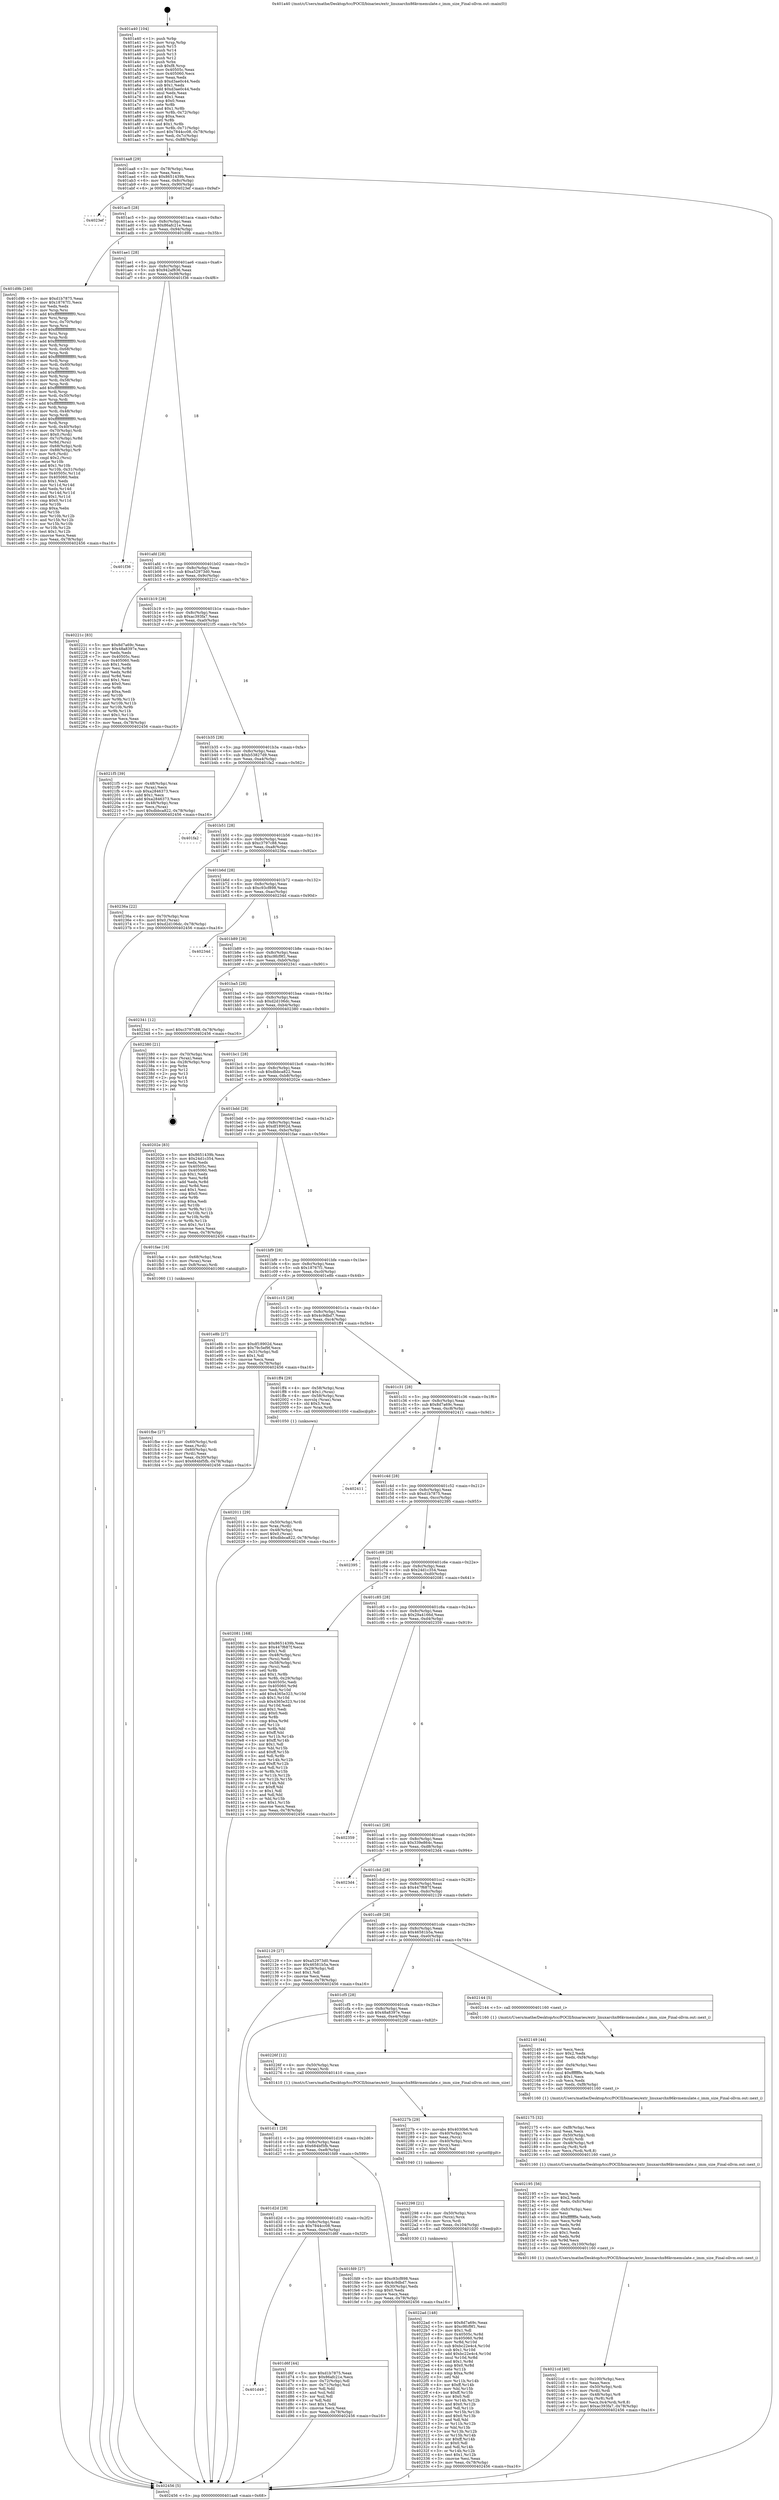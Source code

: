 digraph "0x401a40" {
  label = "0x401a40 (/mnt/c/Users/mathe/Desktop/tcc/POCII/binaries/extr_linuxarchx86kvmemulate.c_imm_size_Final-ollvm.out::main(0))"
  labelloc = "t"
  node[shape=record]

  Entry [label="",width=0.3,height=0.3,shape=circle,fillcolor=black,style=filled]
  "0x401aa8" [label="{
     0x401aa8 [29]\l
     | [instrs]\l
     &nbsp;&nbsp;0x401aa8 \<+3\>: mov -0x78(%rbp),%eax\l
     &nbsp;&nbsp;0x401aab \<+2\>: mov %eax,%ecx\l
     &nbsp;&nbsp;0x401aad \<+6\>: sub $0x8651439b,%ecx\l
     &nbsp;&nbsp;0x401ab3 \<+6\>: mov %eax,-0x8c(%rbp)\l
     &nbsp;&nbsp;0x401ab9 \<+6\>: mov %ecx,-0x90(%rbp)\l
     &nbsp;&nbsp;0x401abf \<+6\>: je 00000000004023ef \<main+0x9af\>\l
  }"]
  "0x4023ef" [label="{
     0x4023ef\l
  }", style=dashed]
  "0x401ac5" [label="{
     0x401ac5 [28]\l
     | [instrs]\l
     &nbsp;&nbsp;0x401ac5 \<+5\>: jmp 0000000000401aca \<main+0x8a\>\l
     &nbsp;&nbsp;0x401aca \<+6\>: mov -0x8c(%rbp),%eax\l
     &nbsp;&nbsp;0x401ad0 \<+5\>: sub $0x86afc21e,%eax\l
     &nbsp;&nbsp;0x401ad5 \<+6\>: mov %eax,-0x94(%rbp)\l
     &nbsp;&nbsp;0x401adb \<+6\>: je 0000000000401d9b \<main+0x35b\>\l
  }"]
  Exit [label="",width=0.3,height=0.3,shape=circle,fillcolor=black,style=filled,peripheries=2]
  "0x401d9b" [label="{
     0x401d9b [240]\l
     | [instrs]\l
     &nbsp;&nbsp;0x401d9b \<+5\>: mov $0xd1b7875,%eax\l
     &nbsp;&nbsp;0x401da0 \<+5\>: mov $0x18767f1,%ecx\l
     &nbsp;&nbsp;0x401da5 \<+2\>: xor %edx,%edx\l
     &nbsp;&nbsp;0x401da7 \<+3\>: mov %rsp,%rsi\l
     &nbsp;&nbsp;0x401daa \<+4\>: add $0xfffffffffffffff0,%rsi\l
     &nbsp;&nbsp;0x401dae \<+3\>: mov %rsi,%rsp\l
     &nbsp;&nbsp;0x401db1 \<+4\>: mov %rsi,-0x70(%rbp)\l
     &nbsp;&nbsp;0x401db5 \<+3\>: mov %rsp,%rsi\l
     &nbsp;&nbsp;0x401db8 \<+4\>: add $0xfffffffffffffff0,%rsi\l
     &nbsp;&nbsp;0x401dbc \<+3\>: mov %rsi,%rsp\l
     &nbsp;&nbsp;0x401dbf \<+3\>: mov %rsp,%rdi\l
     &nbsp;&nbsp;0x401dc2 \<+4\>: add $0xfffffffffffffff0,%rdi\l
     &nbsp;&nbsp;0x401dc6 \<+3\>: mov %rdi,%rsp\l
     &nbsp;&nbsp;0x401dc9 \<+4\>: mov %rdi,-0x68(%rbp)\l
     &nbsp;&nbsp;0x401dcd \<+3\>: mov %rsp,%rdi\l
     &nbsp;&nbsp;0x401dd0 \<+4\>: add $0xfffffffffffffff0,%rdi\l
     &nbsp;&nbsp;0x401dd4 \<+3\>: mov %rdi,%rsp\l
     &nbsp;&nbsp;0x401dd7 \<+4\>: mov %rdi,-0x60(%rbp)\l
     &nbsp;&nbsp;0x401ddb \<+3\>: mov %rsp,%rdi\l
     &nbsp;&nbsp;0x401dde \<+4\>: add $0xfffffffffffffff0,%rdi\l
     &nbsp;&nbsp;0x401de2 \<+3\>: mov %rdi,%rsp\l
     &nbsp;&nbsp;0x401de5 \<+4\>: mov %rdi,-0x58(%rbp)\l
     &nbsp;&nbsp;0x401de9 \<+3\>: mov %rsp,%rdi\l
     &nbsp;&nbsp;0x401dec \<+4\>: add $0xfffffffffffffff0,%rdi\l
     &nbsp;&nbsp;0x401df0 \<+3\>: mov %rdi,%rsp\l
     &nbsp;&nbsp;0x401df3 \<+4\>: mov %rdi,-0x50(%rbp)\l
     &nbsp;&nbsp;0x401df7 \<+3\>: mov %rsp,%rdi\l
     &nbsp;&nbsp;0x401dfa \<+4\>: add $0xfffffffffffffff0,%rdi\l
     &nbsp;&nbsp;0x401dfe \<+3\>: mov %rdi,%rsp\l
     &nbsp;&nbsp;0x401e01 \<+4\>: mov %rdi,-0x48(%rbp)\l
     &nbsp;&nbsp;0x401e05 \<+3\>: mov %rsp,%rdi\l
     &nbsp;&nbsp;0x401e08 \<+4\>: add $0xfffffffffffffff0,%rdi\l
     &nbsp;&nbsp;0x401e0c \<+3\>: mov %rdi,%rsp\l
     &nbsp;&nbsp;0x401e0f \<+4\>: mov %rdi,-0x40(%rbp)\l
     &nbsp;&nbsp;0x401e13 \<+4\>: mov -0x70(%rbp),%rdi\l
     &nbsp;&nbsp;0x401e17 \<+6\>: movl $0x0,(%rdi)\l
     &nbsp;&nbsp;0x401e1d \<+4\>: mov -0x7c(%rbp),%r8d\l
     &nbsp;&nbsp;0x401e21 \<+3\>: mov %r8d,(%rsi)\l
     &nbsp;&nbsp;0x401e24 \<+4\>: mov -0x68(%rbp),%rdi\l
     &nbsp;&nbsp;0x401e28 \<+7\>: mov -0x88(%rbp),%r9\l
     &nbsp;&nbsp;0x401e2f \<+3\>: mov %r9,(%rdi)\l
     &nbsp;&nbsp;0x401e32 \<+3\>: cmpl $0x2,(%rsi)\l
     &nbsp;&nbsp;0x401e35 \<+4\>: setne %r10b\l
     &nbsp;&nbsp;0x401e39 \<+4\>: and $0x1,%r10b\l
     &nbsp;&nbsp;0x401e3d \<+4\>: mov %r10b,-0x31(%rbp)\l
     &nbsp;&nbsp;0x401e41 \<+8\>: mov 0x40505c,%r11d\l
     &nbsp;&nbsp;0x401e49 \<+7\>: mov 0x405060,%ebx\l
     &nbsp;&nbsp;0x401e50 \<+3\>: sub $0x1,%edx\l
     &nbsp;&nbsp;0x401e53 \<+3\>: mov %r11d,%r14d\l
     &nbsp;&nbsp;0x401e56 \<+3\>: add %edx,%r14d\l
     &nbsp;&nbsp;0x401e59 \<+4\>: imul %r14d,%r11d\l
     &nbsp;&nbsp;0x401e5d \<+4\>: and $0x1,%r11d\l
     &nbsp;&nbsp;0x401e61 \<+4\>: cmp $0x0,%r11d\l
     &nbsp;&nbsp;0x401e65 \<+4\>: sete %r10b\l
     &nbsp;&nbsp;0x401e69 \<+3\>: cmp $0xa,%ebx\l
     &nbsp;&nbsp;0x401e6c \<+4\>: setl %r15b\l
     &nbsp;&nbsp;0x401e70 \<+3\>: mov %r10b,%r12b\l
     &nbsp;&nbsp;0x401e73 \<+3\>: and %r15b,%r12b\l
     &nbsp;&nbsp;0x401e76 \<+3\>: xor %r15b,%r10b\l
     &nbsp;&nbsp;0x401e79 \<+3\>: or %r10b,%r12b\l
     &nbsp;&nbsp;0x401e7c \<+4\>: test $0x1,%r12b\l
     &nbsp;&nbsp;0x401e80 \<+3\>: cmovne %ecx,%eax\l
     &nbsp;&nbsp;0x401e83 \<+3\>: mov %eax,-0x78(%rbp)\l
     &nbsp;&nbsp;0x401e86 \<+5\>: jmp 0000000000402456 \<main+0xa16\>\l
  }"]
  "0x401ae1" [label="{
     0x401ae1 [28]\l
     | [instrs]\l
     &nbsp;&nbsp;0x401ae1 \<+5\>: jmp 0000000000401ae6 \<main+0xa6\>\l
     &nbsp;&nbsp;0x401ae6 \<+6\>: mov -0x8c(%rbp),%eax\l
     &nbsp;&nbsp;0x401aec \<+5\>: sub $0x942af836,%eax\l
     &nbsp;&nbsp;0x401af1 \<+6\>: mov %eax,-0x98(%rbp)\l
     &nbsp;&nbsp;0x401af7 \<+6\>: je 0000000000401f36 \<main+0x4f6\>\l
  }"]
  "0x4022ad" [label="{
     0x4022ad [148]\l
     | [instrs]\l
     &nbsp;&nbsp;0x4022ad \<+5\>: mov $0x8d7a69c,%eax\l
     &nbsp;&nbsp;0x4022b2 \<+5\>: mov $0xc9fcf9f1,%esi\l
     &nbsp;&nbsp;0x4022b7 \<+2\>: mov $0x1,%dl\l
     &nbsp;&nbsp;0x4022b9 \<+8\>: mov 0x40505c,%r8d\l
     &nbsp;&nbsp;0x4022c1 \<+8\>: mov 0x405060,%r9d\l
     &nbsp;&nbsp;0x4022c9 \<+3\>: mov %r8d,%r10d\l
     &nbsp;&nbsp;0x4022cc \<+7\>: sub $0xbc22e4c4,%r10d\l
     &nbsp;&nbsp;0x4022d3 \<+4\>: sub $0x1,%r10d\l
     &nbsp;&nbsp;0x4022d7 \<+7\>: add $0xbc22e4c4,%r10d\l
     &nbsp;&nbsp;0x4022de \<+4\>: imul %r10d,%r8d\l
     &nbsp;&nbsp;0x4022e2 \<+4\>: and $0x1,%r8d\l
     &nbsp;&nbsp;0x4022e6 \<+4\>: cmp $0x0,%r8d\l
     &nbsp;&nbsp;0x4022ea \<+4\>: sete %r11b\l
     &nbsp;&nbsp;0x4022ee \<+4\>: cmp $0xa,%r9d\l
     &nbsp;&nbsp;0x4022f2 \<+3\>: setl %bl\l
     &nbsp;&nbsp;0x4022f5 \<+3\>: mov %r11b,%r14b\l
     &nbsp;&nbsp;0x4022f8 \<+4\>: xor $0xff,%r14b\l
     &nbsp;&nbsp;0x4022fc \<+3\>: mov %bl,%r15b\l
     &nbsp;&nbsp;0x4022ff \<+4\>: xor $0xff,%r15b\l
     &nbsp;&nbsp;0x402303 \<+3\>: xor $0x0,%dl\l
     &nbsp;&nbsp;0x402306 \<+3\>: mov %r14b,%r12b\l
     &nbsp;&nbsp;0x402309 \<+4\>: and $0x0,%r12b\l
     &nbsp;&nbsp;0x40230d \<+3\>: and %dl,%r11b\l
     &nbsp;&nbsp;0x402310 \<+3\>: mov %r15b,%r13b\l
     &nbsp;&nbsp;0x402313 \<+4\>: and $0x0,%r13b\l
     &nbsp;&nbsp;0x402317 \<+2\>: and %dl,%bl\l
     &nbsp;&nbsp;0x402319 \<+3\>: or %r11b,%r12b\l
     &nbsp;&nbsp;0x40231c \<+3\>: or %bl,%r13b\l
     &nbsp;&nbsp;0x40231f \<+3\>: xor %r13b,%r12b\l
     &nbsp;&nbsp;0x402322 \<+3\>: or %r15b,%r14b\l
     &nbsp;&nbsp;0x402325 \<+4\>: xor $0xff,%r14b\l
     &nbsp;&nbsp;0x402329 \<+3\>: or $0x0,%dl\l
     &nbsp;&nbsp;0x40232c \<+3\>: and %dl,%r14b\l
     &nbsp;&nbsp;0x40232f \<+3\>: or %r14b,%r12b\l
     &nbsp;&nbsp;0x402332 \<+4\>: test $0x1,%r12b\l
     &nbsp;&nbsp;0x402336 \<+3\>: cmovne %esi,%eax\l
     &nbsp;&nbsp;0x402339 \<+3\>: mov %eax,-0x78(%rbp)\l
     &nbsp;&nbsp;0x40233c \<+5\>: jmp 0000000000402456 \<main+0xa16\>\l
  }"]
  "0x401f36" [label="{
     0x401f36\l
  }", style=dashed]
  "0x401afd" [label="{
     0x401afd [28]\l
     | [instrs]\l
     &nbsp;&nbsp;0x401afd \<+5\>: jmp 0000000000401b02 \<main+0xc2\>\l
     &nbsp;&nbsp;0x401b02 \<+6\>: mov -0x8c(%rbp),%eax\l
     &nbsp;&nbsp;0x401b08 \<+5\>: sub $0xa52973d0,%eax\l
     &nbsp;&nbsp;0x401b0d \<+6\>: mov %eax,-0x9c(%rbp)\l
     &nbsp;&nbsp;0x401b13 \<+6\>: je 000000000040221c \<main+0x7dc\>\l
  }"]
  "0x402298" [label="{
     0x402298 [21]\l
     | [instrs]\l
     &nbsp;&nbsp;0x402298 \<+4\>: mov -0x50(%rbp),%rcx\l
     &nbsp;&nbsp;0x40229c \<+3\>: mov (%rcx),%rcx\l
     &nbsp;&nbsp;0x40229f \<+3\>: mov %rcx,%rdi\l
     &nbsp;&nbsp;0x4022a2 \<+6\>: mov %eax,-0x104(%rbp)\l
     &nbsp;&nbsp;0x4022a8 \<+5\>: call 0000000000401030 \<free@plt\>\l
     | [calls]\l
     &nbsp;&nbsp;0x401030 \{1\} (unknown)\l
  }"]
  "0x40221c" [label="{
     0x40221c [83]\l
     | [instrs]\l
     &nbsp;&nbsp;0x40221c \<+5\>: mov $0x8d7a69c,%eax\l
     &nbsp;&nbsp;0x402221 \<+5\>: mov $0x48a8397e,%ecx\l
     &nbsp;&nbsp;0x402226 \<+2\>: xor %edx,%edx\l
     &nbsp;&nbsp;0x402228 \<+7\>: mov 0x40505c,%esi\l
     &nbsp;&nbsp;0x40222f \<+7\>: mov 0x405060,%edi\l
     &nbsp;&nbsp;0x402236 \<+3\>: sub $0x1,%edx\l
     &nbsp;&nbsp;0x402239 \<+3\>: mov %esi,%r8d\l
     &nbsp;&nbsp;0x40223c \<+3\>: add %edx,%r8d\l
     &nbsp;&nbsp;0x40223f \<+4\>: imul %r8d,%esi\l
     &nbsp;&nbsp;0x402243 \<+3\>: and $0x1,%esi\l
     &nbsp;&nbsp;0x402246 \<+3\>: cmp $0x0,%esi\l
     &nbsp;&nbsp;0x402249 \<+4\>: sete %r9b\l
     &nbsp;&nbsp;0x40224d \<+3\>: cmp $0xa,%edi\l
     &nbsp;&nbsp;0x402250 \<+4\>: setl %r10b\l
     &nbsp;&nbsp;0x402254 \<+3\>: mov %r9b,%r11b\l
     &nbsp;&nbsp;0x402257 \<+3\>: and %r10b,%r11b\l
     &nbsp;&nbsp;0x40225a \<+3\>: xor %r10b,%r9b\l
     &nbsp;&nbsp;0x40225d \<+3\>: or %r9b,%r11b\l
     &nbsp;&nbsp;0x402260 \<+4\>: test $0x1,%r11b\l
     &nbsp;&nbsp;0x402264 \<+3\>: cmovne %ecx,%eax\l
     &nbsp;&nbsp;0x402267 \<+3\>: mov %eax,-0x78(%rbp)\l
     &nbsp;&nbsp;0x40226a \<+5\>: jmp 0000000000402456 \<main+0xa16\>\l
  }"]
  "0x401b19" [label="{
     0x401b19 [28]\l
     | [instrs]\l
     &nbsp;&nbsp;0x401b19 \<+5\>: jmp 0000000000401b1e \<main+0xde\>\l
     &nbsp;&nbsp;0x401b1e \<+6\>: mov -0x8c(%rbp),%eax\l
     &nbsp;&nbsp;0x401b24 \<+5\>: sub $0xac393fa7,%eax\l
     &nbsp;&nbsp;0x401b29 \<+6\>: mov %eax,-0xa0(%rbp)\l
     &nbsp;&nbsp;0x401b2f \<+6\>: je 00000000004021f5 \<main+0x7b5\>\l
  }"]
  "0x40227b" [label="{
     0x40227b [29]\l
     | [instrs]\l
     &nbsp;&nbsp;0x40227b \<+10\>: movabs $0x4030b6,%rdi\l
     &nbsp;&nbsp;0x402285 \<+4\>: mov -0x40(%rbp),%rcx\l
     &nbsp;&nbsp;0x402289 \<+2\>: mov %eax,(%rcx)\l
     &nbsp;&nbsp;0x40228b \<+4\>: mov -0x40(%rbp),%rcx\l
     &nbsp;&nbsp;0x40228f \<+2\>: mov (%rcx),%esi\l
     &nbsp;&nbsp;0x402291 \<+2\>: mov $0x0,%al\l
     &nbsp;&nbsp;0x402293 \<+5\>: call 0000000000401040 \<printf@plt\>\l
     | [calls]\l
     &nbsp;&nbsp;0x401040 \{1\} (unknown)\l
  }"]
  "0x4021f5" [label="{
     0x4021f5 [39]\l
     | [instrs]\l
     &nbsp;&nbsp;0x4021f5 \<+4\>: mov -0x48(%rbp),%rax\l
     &nbsp;&nbsp;0x4021f9 \<+2\>: mov (%rax),%ecx\l
     &nbsp;&nbsp;0x4021fb \<+6\>: sub $0xa2846373,%ecx\l
     &nbsp;&nbsp;0x402201 \<+3\>: add $0x1,%ecx\l
     &nbsp;&nbsp;0x402204 \<+6\>: add $0xa2846373,%ecx\l
     &nbsp;&nbsp;0x40220a \<+4\>: mov -0x48(%rbp),%rax\l
     &nbsp;&nbsp;0x40220e \<+2\>: mov %ecx,(%rax)\l
     &nbsp;&nbsp;0x402210 \<+7\>: movl $0xdbbca822,-0x78(%rbp)\l
     &nbsp;&nbsp;0x402217 \<+5\>: jmp 0000000000402456 \<main+0xa16\>\l
  }"]
  "0x401b35" [label="{
     0x401b35 [28]\l
     | [instrs]\l
     &nbsp;&nbsp;0x401b35 \<+5\>: jmp 0000000000401b3a \<main+0xfa\>\l
     &nbsp;&nbsp;0x401b3a \<+6\>: mov -0x8c(%rbp),%eax\l
     &nbsp;&nbsp;0x401b40 \<+5\>: sub $0xb53827d9,%eax\l
     &nbsp;&nbsp;0x401b45 \<+6\>: mov %eax,-0xa4(%rbp)\l
     &nbsp;&nbsp;0x401b4b \<+6\>: je 0000000000401fa2 \<main+0x562\>\l
  }"]
  "0x4021cd" [label="{
     0x4021cd [40]\l
     | [instrs]\l
     &nbsp;&nbsp;0x4021cd \<+6\>: mov -0x100(%rbp),%ecx\l
     &nbsp;&nbsp;0x4021d3 \<+3\>: imul %eax,%ecx\l
     &nbsp;&nbsp;0x4021d6 \<+4\>: mov -0x50(%rbp),%rdi\l
     &nbsp;&nbsp;0x4021da \<+3\>: mov (%rdi),%rdi\l
     &nbsp;&nbsp;0x4021dd \<+4\>: mov -0x48(%rbp),%r8\l
     &nbsp;&nbsp;0x4021e1 \<+3\>: movslq (%r8),%r8\l
     &nbsp;&nbsp;0x4021e4 \<+5\>: mov %ecx,0x4(%rdi,%r8,8)\l
     &nbsp;&nbsp;0x4021e9 \<+7\>: movl $0xac393fa7,-0x78(%rbp)\l
     &nbsp;&nbsp;0x4021f0 \<+5\>: jmp 0000000000402456 \<main+0xa16\>\l
  }"]
  "0x401fa2" [label="{
     0x401fa2\l
  }", style=dashed]
  "0x401b51" [label="{
     0x401b51 [28]\l
     | [instrs]\l
     &nbsp;&nbsp;0x401b51 \<+5\>: jmp 0000000000401b56 \<main+0x116\>\l
     &nbsp;&nbsp;0x401b56 \<+6\>: mov -0x8c(%rbp),%eax\l
     &nbsp;&nbsp;0x401b5c \<+5\>: sub $0xc3797c88,%eax\l
     &nbsp;&nbsp;0x401b61 \<+6\>: mov %eax,-0xa8(%rbp)\l
     &nbsp;&nbsp;0x401b67 \<+6\>: je 000000000040236a \<main+0x92a\>\l
  }"]
  "0x402195" [label="{
     0x402195 [56]\l
     | [instrs]\l
     &nbsp;&nbsp;0x402195 \<+2\>: xor %ecx,%ecx\l
     &nbsp;&nbsp;0x402197 \<+5\>: mov $0x2,%edx\l
     &nbsp;&nbsp;0x40219c \<+6\>: mov %edx,-0xfc(%rbp)\l
     &nbsp;&nbsp;0x4021a2 \<+1\>: cltd\l
     &nbsp;&nbsp;0x4021a3 \<+6\>: mov -0xfc(%rbp),%esi\l
     &nbsp;&nbsp;0x4021a9 \<+2\>: idiv %esi\l
     &nbsp;&nbsp;0x4021ab \<+6\>: imul $0xfffffffe,%edx,%edx\l
     &nbsp;&nbsp;0x4021b1 \<+3\>: mov %ecx,%r9d\l
     &nbsp;&nbsp;0x4021b4 \<+3\>: sub %edx,%r9d\l
     &nbsp;&nbsp;0x4021b7 \<+2\>: mov %ecx,%edx\l
     &nbsp;&nbsp;0x4021b9 \<+3\>: sub $0x1,%edx\l
     &nbsp;&nbsp;0x4021bc \<+3\>: add %edx,%r9d\l
     &nbsp;&nbsp;0x4021bf \<+3\>: sub %r9d,%ecx\l
     &nbsp;&nbsp;0x4021c2 \<+6\>: mov %ecx,-0x100(%rbp)\l
     &nbsp;&nbsp;0x4021c8 \<+5\>: call 0000000000401160 \<next_i\>\l
     | [calls]\l
     &nbsp;&nbsp;0x401160 \{1\} (/mnt/c/Users/mathe/Desktop/tcc/POCII/binaries/extr_linuxarchx86kvmemulate.c_imm_size_Final-ollvm.out::next_i)\l
  }"]
  "0x40236a" [label="{
     0x40236a [22]\l
     | [instrs]\l
     &nbsp;&nbsp;0x40236a \<+4\>: mov -0x70(%rbp),%rax\l
     &nbsp;&nbsp;0x40236e \<+6\>: movl $0x0,(%rax)\l
     &nbsp;&nbsp;0x402374 \<+7\>: movl $0xd2d106dc,-0x78(%rbp)\l
     &nbsp;&nbsp;0x40237b \<+5\>: jmp 0000000000402456 \<main+0xa16\>\l
  }"]
  "0x401b6d" [label="{
     0x401b6d [28]\l
     | [instrs]\l
     &nbsp;&nbsp;0x401b6d \<+5\>: jmp 0000000000401b72 \<main+0x132\>\l
     &nbsp;&nbsp;0x401b72 \<+6\>: mov -0x8c(%rbp),%eax\l
     &nbsp;&nbsp;0x401b78 \<+5\>: sub $0xc93cf898,%eax\l
     &nbsp;&nbsp;0x401b7d \<+6\>: mov %eax,-0xac(%rbp)\l
     &nbsp;&nbsp;0x401b83 \<+6\>: je 000000000040234d \<main+0x90d\>\l
  }"]
  "0x402175" [label="{
     0x402175 [32]\l
     | [instrs]\l
     &nbsp;&nbsp;0x402175 \<+6\>: mov -0xf8(%rbp),%ecx\l
     &nbsp;&nbsp;0x40217b \<+3\>: imul %eax,%ecx\l
     &nbsp;&nbsp;0x40217e \<+4\>: mov -0x50(%rbp),%rdi\l
     &nbsp;&nbsp;0x402182 \<+3\>: mov (%rdi),%rdi\l
     &nbsp;&nbsp;0x402185 \<+4\>: mov -0x48(%rbp),%r8\l
     &nbsp;&nbsp;0x402189 \<+3\>: movslq (%r8),%r8\l
     &nbsp;&nbsp;0x40218c \<+4\>: mov %ecx,(%rdi,%r8,8)\l
     &nbsp;&nbsp;0x402190 \<+5\>: call 0000000000401160 \<next_i\>\l
     | [calls]\l
     &nbsp;&nbsp;0x401160 \{1\} (/mnt/c/Users/mathe/Desktop/tcc/POCII/binaries/extr_linuxarchx86kvmemulate.c_imm_size_Final-ollvm.out::next_i)\l
  }"]
  "0x40234d" [label="{
     0x40234d\l
  }", style=dashed]
  "0x401b89" [label="{
     0x401b89 [28]\l
     | [instrs]\l
     &nbsp;&nbsp;0x401b89 \<+5\>: jmp 0000000000401b8e \<main+0x14e\>\l
     &nbsp;&nbsp;0x401b8e \<+6\>: mov -0x8c(%rbp),%eax\l
     &nbsp;&nbsp;0x401b94 \<+5\>: sub $0xc9fcf9f1,%eax\l
     &nbsp;&nbsp;0x401b99 \<+6\>: mov %eax,-0xb0(%rbp)\l
     &nbsp;&nbsp;0x401b9f \<+6\>: je 0000000000402341 \<main+0x901\>\l
  }"]
  "0x402149" [label="{
     0x402149 [44]\l
     | [instrs]\l
     &nbsp;&nbsp;0x402149 \<+2\>: xor %ecx,%ecx\l
     &nbsp;&nbsp;0x40214b \<+5\>: mov $0x2,%edx\l
     &nbsp;&nbsp;0x402150 \<+6\>: mov %edx,-0xf4(%rbp)\l
     &nbsp;&nbsp;0x402156 \<+1\>: cltd\l
     &nbsp;&nbsp;0x402157 \<+6\>: mov -0xf4(%rbp),%esi\l
     &nbsp;&nbsp;0x40215d \<+2\>: idiv %esi\l
     &nbsp;&nbsp;0x40215f \<+6\>: imul $0xfffffffe,%edx,%edx\l
     &nbsp;&nbsp;0x402165 \<+3\>: sub $0x1,%ecx\l
     &nbsp;&nbsp;0x402168 \<+2\>: sub %ecx,%edx\l
     &nbsp;&nbsp;0x40216a \<+6\>: mov %edx,-0xf8(%rbp)\l
     &nbsp;&nbsp;0x402170 \<+5\>: call 0000000000401160 \<next_i\>\l
     | [calls]\l
     &nbsp;&nbsp;0x401160 \{1\} (/mnt/c/Users/mathe/Desktop/tcc/POCII/binaries/extr_linuxarchx86kvmemulate.c_imm_size_Final-ollvm.out::next_i)\l
  }"]
  "0x402341" [label="{
     0x402341 [12]\l
     | [instrs]\l
     &nbsp;&nbsp;0x402341 \<+7\>: movl $0xc3797c88,-0x78(%rbp)\l
     &nbsp;&nbsp;0x402348 \<+5\>: jmp 0000000000402456 \<main+0xa16\>\l
  }"]
  "0x401ba5" [label="{
     0x401ba5 [28]\l
     | [instrs]\l
     &nbsp;&nbsp;0x401ba5 \<+5\>: jmp 0000000000401baa \<main+0x16a\>\l
     &nbsp;&nbsp;0x401baa \<+6\>: mov -0x8c(%rbp),%eax\l
     &nbsp;&nbsp;0x401bb0 \<+5\>: sub $0xd2d106dc,%eax\l
     &nbsp;&nbsp;0x401bb5 \<+6\>: mov %eax,-0xb4(%rbp)\l
     &nbsp;&nbsp;0x401bbb \<+6\>: je 0000000000402380 \<main+0x940\>\l
  }"]
  "0x402011" [label="{
     0x402011 [29]\l
     | [instrs]\l
     &nbsp;&nbsp;0x402011 \<+4\>: mov -0x50(%rbp),%rdi\l
     &nbsp;&nbsp;0x402015 \<+3\>: mov %rax,(%rdi)\l
     &nbsp;&nbsp;0x402018 \<+4\>: mov -0x48(%rbp),%rax\l
     &nbsp;&nbsp;0x40201c \<+6\>: movl $0x0,(%rax)\l
     &nbsp;&nbsp;0x402022 \<+7\>: movl $0xdbbca822,-0x78(%rbp)\l
     &nbsp;&nbsp;0x402029 \<+5\>: jmp 0000000000402456 \<main+0xa16\>\l
  }"]
  "0x402380" [label="{
     0x402380 [21]\l
     | [instrs]\l
     &nbsp;&nbsp;0x402380 \<+4\>: mov -0x70(%rbp),%rax\l
     &nbsp;&nbsp;0x402384 \<+2\>: mov (%rax),%eax\l
     &nbsp;&nbsp;0x402386 \<+4\>: lea -0x28(%rbp),%rsp\l
     &nbsp;&nbsp;0x40238a \<+1\>: pop %rbx\l
     &nbsp;&nbsp;0x40238b \<+2\>: pop %r12\l
     &nbsp;&nbsp;0x40238d \<+2\>: pop %r13\l
     &nbsp;&nbsp;0x40238f \<+2\>: pop %r14\l
     &nbsp;&nbsp;0x402391 \<+2\>: pop %r15\l
     &nbsp;&nbsp;0x402393 \<+1\>: pop %rbp\l
     &nbsp;&nbsp;0x402394 \<+1\>: ret\l
  }"]
  "0x401bc1" [label="{
     0x401bc1 [28]\l
     | [instrs]\l
     &nbsp;&nbsp;0x401bc1 \<+5\>: jmp 0000000000401bc6 \<main+0x186\>\l
     &nbsp;&nbsp;0x401bc6 \<+6\>: mov -0x8c(%rbp),%eax\l
     &nbsp;&nbsp;0x401bcc \<+5\>: sub $0xdbbca822,%eax\l
     &nbsp;&nbsp;0x401bd1 \<+6\>: mov %eax,-0xb8(%rbp)\l
     &nbsp;&nbsp;0x401bd7 \<+6\>: je 000000000040202e \<main+0x5ee\>\l
  }"]
  "0x401fbe" [label="{
     0x401fbe [27]\l
     | [instrs]\l
     &nbsp;&nbsp;0x401fbe \<+4\>: mov -0x60(%rbp),%rdi\l
     &nbsp;&nbsp;0x401fc2 \<+2\>: mov %eax,(%rdi)\l
     &nbsp;&nbsp;0x401fc4 \<+4\>: mov -0x60(%rbp),%rdi\l
     &nbsp;&nbsp;0x401fc8 \<+2\>: mov (%rdi),%eax\l
     &nbsp;&nbsp;0x401fca \<+3\>: mov %eax,-0x30(%rbp)\l
     &nbsp;&nbsp;0x401fcd \<+7\>: movl $0x684bf5fb,-0x78(%rbp)\l
     &nbsp;&nbsp;0x401fd4 \<+5\>: jmp 0000000000402456 \<main+0xa16\>\l
  }"]
  "0x40202e" [label="{
     0x40202e [83]\l
     | [instrs]\l
     &nbsp;&nbsp;0x40202e \<+5\>: mov $0x8651439b,%eax\l
     &nbsp;&nbsp;0x402033 \<+5\>: mov $0x24d1c354,%ecx\l
     &nbsp;&nbsp;0x402038 \<+2\>: xor %edx,%edx\l
     &nbsp;&nbsp;0x40203a \<+7\>: mov 0x40505c,%esi\l
     &nbsp;&nbsp;0x402041 \<+7\>: mov 0x405060,%edi\l
     &nbsp;&nbsp;0x402048 \<+3\>: sub $0x1,%edx\l
     &nbsp;&nbsp;0x40204b \<+3\>: mov %esi,%r8d\l
     &nbsp;&nbsp;0x40204e \<+3\>: add %edx,%r8d\l
     &nbsp;&nbsp;0x402051 \<+4\>: imul %r8d,%esi\l
     &nbsp;&nbsp;0x402055 \<+3\>: and $0x1,%esi\l
     &nbsp;&nbsp;0x402058 \<+3\>: cmp $0x0,%esi\l
     &nbsp;&nbsp;0x40205b \<+4\>: sete %r9b\l
     &nbsp;&nbsp;0x40205f \<+3\>: cmp $0xa,%edi\l
     &nbsp;&nbsp;0x402062 \<+4\>: setl %r10b\l
     &nbsp;&nbsp;0x402066 \<+3\>: mov %r9b,%r11b\l
     &nbsp;&nbsp;0x402069 \<+3\>: and %r10b,%r11b\l
     &nbsp;&nbsp;0x40206c \<+3\>: xor %r10b,%r9b\l
     &nbsp;&nbsp;0x40206f \<+3\>: or %r9b,%r11b\l
     &nbsp;&nbsp;0x402072 \<+4\>: test $0x1,%r11b\l
     &nbsp;&nbsp;0x402076 \<+3\>: cmovne %ecx,%eax\l
     &nbsp;&nbsp;0x402079 \<+3\>: mov %eax,-0x78(%rbp)\l
     &nbsp;&nbsp;0x40207c \<+5\>: jmp 0000000000402456 \<main+0xa16\>\l
  }"]
  "0x401bdd" [label="{
     0x401bdd [28]\l
     | [instrs]\l
     &nbsp;&nbsp;0x401bdd \<+5\>: jmp 0000000000401be2 \<main+0x1a2\>\l
     &nbsp;&nbsp;0x401be2 \<+6\>: mov -0x8c(%rbp),%eax\l
     &nbsp;&nbsp;0x401be8 \<+5\>: sub $0xdf18902d,%eax\l
     &nbsp;&nbsp;0x401bed \<+6\>: mov %eax,-0xbc(%rbp)\l
     &nbsp;&nbsp;0x401bf3 \<+6\>: je 0000000000401fae \<main+0x56e\>\l
  }"]
  "0x401a40" [label="{
     0x401a40 [104]\l
     | [instrs]\l
     &nbsp;&nbsp;0x401a40 \<+1\>: push %rbp\l
     &nbsp;&nbsp;0x401a41 \<+3\>: mov %rsp,%rbp\l
     &nbsp;&nbsp;0x401a44 \<+2\>: push %r15\l
     &nbsp;&nbsp;0x401a46 \<+2\>: push %r14\l
     &nbsp;&nbsp;0x401a48 \<+2\>: push %r13\l
     &nbsp;&nbsp;0x401a4a \<+2\>: push %r12\l
     &nbsp;&nbsp;0x401a4c \<+1\>: push %rbx\l
     &nbsp;&nbsp;0x401a4d \<+7\>: sub $0xf8,%rsp\l
     &nbsp;&nbsp;0x401a54 \<+7\>: mov 0x40505c,%eax\l
     &nbsp;&nbsp;0x401a5b \<+7\>: mov 0x405060,%ecx\l
     &nbsp;&nbsp;0x401a62 \<+2\>: mov %eax,%edx\l
     &nbsp;&nbsp;0x401a64 \<+6\>: sub $0xd3ae0c44,%edx\l
     &nbsp;&nbsp;0x401a6a \<+3\>: sub $0x1,%edx\l
     &nbsp;&nbsp;0x401a6d \<+6\>: add $0xd3ae0c44,%edx\l
     &nbsp;&nbsp;0x401a73 \<+3\>: imul %edx,%eax\l
     &nbsp;&nbsp;0x401a76 \<+3\>: and $0x1,%eax\l
     &nbsp;&nbsp;0x401a79 \<+3\>: cmp $0x0,%eax\l
     &nbsp;&nbsp;0x401a7c \<+4\>: sete %r8b\l
     &nbsp;&nbsp;0x401a80 \<+4\>: and $0x1,%r8b\l
     &nbsp;&nbsp;0x401a84 \<+4\>: mov %r8b,-0x72(%rbp)\l
     &nbsp;&nbsp;0x401a88 \<+3\>: cmp $0xa,%ecx\l
     &nbsp;&nbsp;0x401a8b \<+4\>: setl %r8b\l
     &nbsp;&nbsp;0x401a8f \<+4\>: and $0x1,%r8b\l
     &nbsp;&nbsp;0x401a93 \<+4\>: mov %r8b,-0x71(%rbp)\l
     &nbsp;&nbsp;0x401a97 \<+7\>: movl $0x7844cc08,-0x78(%rbp)\l
     &nbsp;&nbsp;0x401a9e \<+3\>: mov %edi,-0x7c(%rbp)\l
     &nbsp;&nbsp;0x401aa1 \<+7\>: mov %rsi,-0x88(%rbp)\l
  }"]
  "0x401fae" [label="{
     0x401fae [16]\l
     | [instrs]\l
     &nbsp;&nbsp;0x401fae \<+4\>: mov -0x68(%rbp),%rax\l
     &nbsp;&nbsp;0x401fb2 \<+3\>: mov (%rax),%rax\l
     &nbsp;&nbsp;0x401fb5 \<+4\>: mov 0x8(%rax),%rdi\l
     &nbsp;&nbsp;0x401fb9 \<+5\>: call 0000000000401060 \<atoi@plt\>\l
     | [calls]\l
     &nbsp;&nbsp;0x401060 \{1\} (unknown)\l
  }"]
  "0x401bf9" [label="{
     0x401bf9 [28]\l
     | [instrs]\l
     &nbsp;&nbsp;0x401bf9 \<+5\>: jmp 0000000000401bfe \<main+0x1be\>\l
     &nbsp;&nbsp;0x401bfe \<+6\>: mov -0x8c(%rbp),%eax\l
     &nbsp;&nbsp;0x401c04 \<+5\>: sub $0x18767f1,%eax\l
     &nbsp;&nbsp;0x401c09 \<+6\>: mov %eax,-0xc0(%rbp)\l
     &nbsp;&nbsp;0x401c0f \<+6\>: je 0000000000401e8b \<main+0x44b\>\l
  }"]
  "0x402456" [label="{
     0x402456 [5]\l
     | [instrs]\l
     &nbsp;&nbsp;0x402456 \<+5\>: jmp 0000000000401aa8 \<main+0x68\>\l
  }"]
  "0x401e8b" [label="{
     0x401e8b [27]\l
     | [instrs]\l
     &nbsp;&nbsp;0x401e8b \<+5\>: mov $0xdf18902d,%eax\l
     &nbsp;&nbsp;0x401e90 \<+5\>: mov $0x79c5ef9f,%ecx\l
     &nbsp;&nbsp;0x401e95 \<+3\>: mov -0x31(%rbp),%dl\l
     &nbsp;&nbsp;0x401e98 \<+3\>: test $0x1,%dl\l
     &nbsp;&nbsp;0x401e9b \<+3\>: cmovne %ecx,%eax\l
     &nbsp;&nbsp;0x401e9e \<+3\>: mov %eax,-0x78(%rbp)\l
     &nbsp;&nbsp;0x401ea1 \<+5\>: jmp 0000000000402456 \<main+0xa16\>\l
  }"]
  "0x401c15" [label="{
     0x401c15 [28]\l
     | [instrs]\l
     &nbsp;&nbsp;0x401c15 \<+5\>: jmp 0000000000401c1a \<main+0x1da\>\l
     &nbsp;&nbsp;0x401c1a \<+6\>: mov -0x8c(%rbp),%eax\l
     &nbsp;&nbsp;0x401c20 \<+5\>: sub $0x4c9dbd7,%eax\l
     &nbsp;&nbsp;0x401c25 \<+6\>: mov %eax,-0xc4(%rbp)\l
     &nbsp;&nbsp;0x401c2b \<+6\>: je 0000000000401ff4 \<main+0x5b4\>\l
  }"]
  "0x401d49" [label="{
     0x401d49\l
  }", style=dashed]
  "0x401ff4" [label="{
     0x401ff4 [29]\l
     | [instrs]\l
     &nbsp;&nbsp;0x401ff4 \<+4\>: mov -0x58(%rbp),%rax\l
     &nbsp;&nbsp;0x401ff8 \<+6\>: movl $0x1,(%rax)\l
     &nbsp;&nbsp;0x401ffe \<+4\>: mov -0x58(%rbp),%rax\l
     &nbsp;&nbsp;0x402002 \<+3\>: movslq (%rax),%rax\l
     &nbsp;&nbsp;0x402005 \<+4\>: shl $0x3,%rax\l
     &nbsp;&nbsp;0x402009 \<+3\>: mov %rax,%rdi\l
     &nbsp;&nbsp;0x40200c \<+5\>: call 0000000000401050 \<malloc@plt\>\l
     | [calls]\l
     &nbsp;&nbsp;0x401050 \{1\} (unknown)\l
  }"]
  "0x401c31" [label="{
     0x401c31 [28]\l
     | [instrs]\l
     &nbsp;&nbsp;0x401c31 \<+5\>: jmp 0000000000401c36 \<main+0x1f6\>\l
     &nbsp;&nbsp;0x401c36 \<+6\>: mov -0x8c(%rbp),%eax\l
     &nbsp;&nbsp;0x401c3c \<+5\>: sub $0x8d7a69c,%eax\l
     &nbsp;&nbsp;0x401c41 \<+6\>: mov %eax,-0xc8(%rbp)\l
     &nbsp;&nbsp;0x401c47 \<+6\>: je 0000000000402411 \<main+0x9d1\>\l
  }"]
  "0x401d6f" [label="{
     0x401d6f [44]\l
     | [instrs]\l
     &nbsp;&nbsp;0x401d6f \<+5\>: mov $0xd1b7875,%eax\l
     &nbsp;&nbsp;0x401d74 \<+5\>: mov $0x86afc21e,%ecx\l
     &nbsp;&nbsp;0x401d79 \<+3\>: mov -0x72(%rbp),%dl\l
     &nbsp;&nbsp;0x401d7c \<+4\>: mov -0x71(%rbp),%sil\l
     &nbsp;&nbsp;0x401d80 \<+3\>: mov %dl,%dil\l
     &nbsp;&nbsp;0x401d83 \<+3\>: and %sil,%dil\l
     &nbsp;&nbsp;0x401d86 \<+3\>: xor %sil,%dl\l
     &nbsp;&nbsp;0x401d89 \<+3\>: or %dl,%dil\l
     &nbsp;&nbsp;0x401d8c \<+4\>: test $0x1,%dil\l
     &nbsp;&nbsp;0x401d90 \<+3\>: cmovne %ecx,%eax\l
     &nbsp;&nbsp;0x401d93 \<+3\>: mov %eax,-0x78(%rbp)\l
     &nbsp;&nbsp;0x401d96 \<+5\>: jmp 0000000000402456 \<main+0xa16\>\l
  }"]
  "0x402411" [label="{
     0x402411\l
  }", style=dashed]
  "0x401c4d" [label="{
     0x401c4d [28]\l
     | [instrs]\l
     &nbsp;&nbsp;0x401c4d \<+5\>: jmp 0000000000401c52 \<main+0x212\>\l
     &nbsp;&nbsp;0x401c52 \<+6\>: mov -0x8c(%rbp),%eax\l
     &nbsp;&nbsp;0x401c58 \<+5\>: sub $0xd1b7875,%eax\l
     &nbsp;&nbsp;0x401c5d \<+6\>: mov %eax,-0xcc(%rbp)\l
     &nbsp;&nbsp;0x401c63 \<+6\>: je 0000000000402395 \<main+0x955\>\l
  }"]
  "0x401d2d" [label="{
     0x401d2d [28]\l
     | [instrs]\l
     &nbsp;&nbsp;0x401d2d \<+5\>: jmp 0000000000401d32 \<main+0x2f2\>\l
     &nbsp;&nbsp;0x401d32 \<+6\>: mov -0x8c(%rbp),%eax\l
     &nbsp;&nbsp;0x401d38 \<+5\>: sub $0x7844cc08,%eax\l
     &nbsp;&nbsp;0x401d3d \<+6\>: mov %eax,-0xec(%rbp)\l
     &nbsp;&nbsp;0x401d43 \<+6\>: je 0000000000401d6f \<main+0x32f\>\l
  }"]
  "0x402395" [label="{
     0x402395\l
  }", style=dashed]
  "0x401c69" [label="{
     0x401c69 [28]\l
     | [instrs]\l
     &nbsp;&nbsp;0x401c69 \<+5\>: jmp 0000000000401c6e \<main+0x22e\>\l
     &nbsp;&nbsp;0x401c6e \<+6\>: mov -0x8c(%rbp),%eax\l
     &nbsp;&nbsp;0x401c74 \<+5\>: sub $0x24d1c354,%eax\l
     &nbsp;&nbsp;0x401c79 \<+6\>: mov %eax,-0xd0(%rbp)\l
     &nbsp;&nbsp;0x401c7f \<+6\>: je 0000000000402081 \<main+0x641\>\l
  }"]
  "0x401fd9" [label="{
     0x401fd9 [27]\l
     | [instrs]\l
     &nbsp;&nbsp;0x401fd9 \<+5\>: mov $0xc93cf898,%eax\l
     &nbsp;&nbsp;0x401fde \<+5\>: mov $0x4c9dbd7,%ecx\l
     &nbsp;&nbsp;0x401fe3 \<+3\>: mov -0x30(%rbp),%edx\l
     &nbsp;&nbsp;0x401fe6 \<+3\>: cmp $0x0,%edx\l
     &nbsp;&nbsp;0x401fe9 \<+3\>: cmove %ecx,%eax\l
     &nbsp;&nbsp;0x401fec \<+3\>: mov %eax,-0x78(%rbp)\l
     &nbsp;&nbsp;0x401fef \<+5\>: jmp 0000000000402456 \<main+0xa16\>\l
  }"]
  "0x402081" [label="{
     0x402081 [168]\l
     | [instrs]\l
     &nbsp;&nbsp;0x402081 \<+5\>: mov $0x8651439b,%eax\l
     &nbsp;&nbsp;0x402086 \<+5\>: mov $0x447f687f,%ecx\l
     &nbsp;&nbsp;0x40208b \<+2\>: mov $0x1,%dl\l
     &nbsp;&nbsp;0x40208d \<+4\>: mov -0x48(%rbp),%rsi\l
     &nbsp;&nbsp;0x402091 \<+2\>: mov (%rsi),%edi\l
     &nbsp;&nbsp;0x402093 \<+4\>: mov -0x58(%rbp),%rsi\l
     &nbsp;&nbsp;0x402097 \<+2\>: cmp (%rsi),%edi\l
     &nbsp;&nbsp;0x402099 \<+4\>: setl %r8b\l
     &nbsp;&nbsp;0x40209d \<+4\>: and $0x1,%r8b\l
     &nbsp;&nbsp;0x4020a1 \<+4\>: mov %r8b,-0x29(%rbp)\l
     &nbsp;&nbsp;0x4020a5 \<+7\>: mov 0x40505c,%edi\l
     &nbsp;&nbsp;0x4020ac \<+8\>: mov 0x405060,%r9d\l
     &nbsp;&nbsp;0x4020b4 \<+3\>: mov %edi,%r10d\l
     &nbsp;&nbsp;0x4020b7 \<+7\>: add $0x4365e323,%r10d\l
     &nbsp;&nbsp;0x4020be \<+4\>: sub $0x1,%r10d\l
     &nbsp;&nbsp;0x4020c2 \<+7\>: sub $0x4365e323,%r10d\l
     &nbsp;&nbsp;0x4020c9 \<+4\>: imul %r10d,%edi\l
     &nbsp;&nbsp;0x4020cd \<+3\>: and $0x1,%edi\l
     &nbsp;&nbsp;0x4020d0 \<+3\>: cmp $0x0,%edi\l
     &nbsp;&nbsp;0x4020d3 \<+4\>: sete %r8b\l
     &nbsp;&nbsp;0x4020d7 \<+4\>: cmp $0xa,%r9d\l
     &nbsp;&nbsp;0x4020db \<+4\>: setl %r11b\l
     &nbsp;&nbsp;0x4020df \<+3\>: mov %r8b,%bl\l
     &nbsp;&nbsp;0x4020e2 \<+3\>: xor $0xff,%bl\l
     &nbsp;&nbsp;0x4020e5 \<+3\>: mov %r11b,%r14b\l
     &nbsp;&nbsp;0x4020e8 \<+4\>: xor $0xff,%r14b\l
     &nbsp;&nbsp;0x4020ec \<+3\>: xor $0x1,%dl\l
     &nbsp;&nbsp;0x4020ef \<+3\>: mov %bl,%r15b\l
     &nbsp;&nbsp;0x4020f2 \<+4\>: and $0xff,%r15b\l
     &nbsp;&nbsp;0x4020f6 \<+3\>: and %dl,%r8b\l
     &nbsp;&nbsp;0x4020f9 \<+3\>: mov %r14b,%r12b\l
     &nbsp;&nbsp;0x4020fc \<+4\>: and $0xff,%r12b\l
     &nbsp;&nbsp;0x402100 \<+3\>: and %dl,%r11b\l
     &nbsp;&nbsp;0x402103 \<+3\>: or %r8b,%r15b\l
     &nbsp;&nbsp;0x402106 \<+3\>: or %r11b,%r12b\l
     &nbsp;&nbsp;0x402109 \<+3\>: xor %r12b,%r15b\l
     &nbsp;&nbsp;0x40210c \<+3\>: or %r14b,%bl\l
     &nbsp;&nbsp;0x40210f \<+3\>: xor $0xff,%bl\l
     &nbsp;&nbsp;0x402112 \<+3\>: or $0x1,%dl\l
     &nbsp;&nbsp;0x402115 \<+2\>: and %dl,%bl\l
     &nbsp;&nbsp;0x402117 \<+3\>: or %bl,%r15b\l
     &nbsp;&nbsp;0x40211a \<+4\>: test $0x1,%r15b\l
     &nbsp;&nbsp;0x40211e \<+3\>: cmovne %ecx,%eax\l
     &nbsp;&nbsp;0x402121 \<+3\>: mov %eax,-0x78(%rbp)\l
     &nbsp;&nbsp;0x402124 \<+5\>: jmp 0000000000402456 \<main+0xa16\>\l
  }"]
  "0x401c85" [label="{
     0x401c85 [28]\l
     | [instrs]\l
     &nbsp;&nbsp;0x401c85 \<+5\>: jmp 0000000000401c8a \<main+0x24a\>\l
     &nbsp;&nbsp;0x401c8a \<+6\>: mov -0x8c(%rbp),%eax\l
     &nbsp;&nbsp;0x401c90 \<+5\>: sub $0x29a4166d,%eax\l
     &nbsp;&nbsp;0x401c95 \<+6\>: mov %eax,-0xd4(%rbp)\l
     &nbsp;&nbsp;0x401c9b \<+6\>: je 0000000000402359 \<main+0x919\>\l
  }"]
  "0x401d11" [label="{
     0x401d11 [28]\l
     | [instrs]\l
     &nbsp;&nbsp;0x401d11 \<+5\>: jmp 0000000000401d16 \<main+0x2d6\>\l
     &nbsp;&nbsp;0x401d16 \<+6\>: mov -0x8c(%rbp),%eax\l
     &nbsp;&nbsp;0x401d1c \<+5\>: sub $0x684bf5fb,%eax\l
     &nbsp;&nbsp;0x401d21 \<+6\>: mov %eax,-0xe8(%rbp)\l
     &nbsp;&nbsp;0x401d27 \<+6\>: je 0000000000401fd9 \<main+0x599\>\l
  }"]
  "0x402359" [label="{
     0x402359\l
  }", style=dashed]
  "0x401ca1" [label="{
     0x401ca1 [28]\l
     | [instrs]\l
     &nbsp;&nbsp;0x401ca1 \<+5\>: jmp 0000000000401ca6 \<main+0x266\>\l
     &nbsp;&nbsp;0x401ca6 \<+6\>: mov -0x8c(%rbp),%eax\l
     &nbsp;&nbsp;0x401cac \<+5\>: sub $0x339e864c,%eax\l
     &nbsp;&nbsp;0x401cb1 \<+6\>: mov %eax,-0xd8(%rbp)\l
     &nbsp;&nbsp;0x401cb7 \<+6\>: je 00000000004023d4 \<main+0x994\>\l
  }"]
  "0x40226f" [label="{
     0x40226f [12]\l
     | [instrs]\l
     &nbsp;&nbsp;0x40226f \<+4\>: mov -0x50(%rbp),%rax\l
     &nbsp;&nbsp;0x402273 \<+3\>: mov (%rax),%rdi\l
     &nbsp;&nbsp;0x402276 \<+5\>: call 0000000000401410 \<imm_size\>\l
     | [calls]\l
     &nbsp;&nbsp;0x401410 \{1\} (/mnt/c/Users/mathe/Desktop/tcc/POCII/binaries/extr_linuxarchx86kvmemulate.c_imm_size_Final-ollvm.out::imm_size)\l
  }"]
  "0x4023d4" [label="{
     0x4023d4\l
  }", style=dashed]
  "0x401cbd" [label="{
     0x401cbd [28]\l
     | [instrs]\l
     &nbsp;&nbsp;0x401cbd \<+5\>: jmp 0000000000401cc2 \<main+0x282\>\l
     &nbsp;&nbsp;0x401cc2 \<+6\>: mov -0x8c(%rbp),%eax\l
     &nbsp;&nbsp;0x401cc8 \<+5\>: sub $0x447f687f,%eax\l
     &nbsp;&nbsp;0x401ccd \<+6\>: mov %eax,-0xdc(%rbp)\l
     &nbsp;&nbsp;0x401cd3 \<+6\>: je 0000000000402129 \<main+0x6e9\>\l
  }"]
  "0x401cf5" [label="{
     0x401cf5 [28]\l
     | [instrs]\l
     &nbsp;&nbsp;0x401cf5 \<+5\>: jmp 0000000000401cfa \<main+0x2ba\>\l
     &nbsp;&nbsp;0x401cfa \<+6\>: mov -0x8c(%rbp),%eax\l
     &nbsp;&nbsp;0x401d00 \<+5\>: sub $0x48a8397e,%eax\l
     &nbsp;&nbsp;0x401d05 \<+6\>: mov %eax,-0xe4(%rbp)\l
     &nbsp;&nbsp;0x401d0b \<+6\>: je 000000000040226f \<main+0x82f\>\l
  }"]
  "0x402129" [label="{
     0x402129 [27]\l
     | [instrs]\l
     &nbsp;&nbsp;0x402129 \<+5\>: mov $0xa52973d0,%eax\l
     &nbsp;&nbsp;0x40212e \<+5\>: mov $0x46581b5a,%ecx\l
     &nbsp;&nbsp;0x402133 \<+3\>: mov -0x29(%rbp),%dl\l
     &nbsp;&nbsp;0x402136 \<+3\>: test $0x1,%dl\l
     &nbsp;&nbsp;0x402139 \<+3\>: cmovne %ecx,%eax\l
     &nbsp;&nbsp;0x40213c \<+3\>: mov %eax,-0x78(%rbp)\l
     &nbsp;&nbsp;0x40213f \<+5\>: jmp 0000000000402456 \<main+0xa16\>\l
  }"]
  "0x401cd9" [label="{
     0x401cd9 [28]\l
     | [instrs]\l
     &nbsp;&nbsp;0x401cd9 \<+5\>: jmp 0000000000401cde \<main+0x29e\>\l
     &nbsp;&nbsp;0x401cde \<+6\>: mov -0x8c(%rbp),%eax\l
     &nbsp;&nbsp;0x401ce4 \<+5\>: sub $0x46581b5a,%eax\l
     &nbsp;&nbsp;0x401ce9 \<+6\>: mov %eax,-0xe0(%rbp)\l
     &nbsp;&nbsp;0x401cef \<+6\>: je 0000000000402144 \<main+0x704\>\l
  }"]
  "0x402144" [label="{
     0x402144 [5]\l
     | [instrs]\l
     &nbsp;&nbsp;0x402144 \<+5\>: call 0000000000401160 \<next_i\>\l
     | [calls]\l
     &nbsp;&nbsp;0x401160 \{1\} (/mnt/c/Users/mathe/Desktop/tcc/POCII/binaries/extr_linuxarchx86kvmemulate.c_imm_size_Final-ollvm.out::next_i)\l
  }"]
  Entry -> "0x401a40" [label=" 1"]
  "0x401aa8" -> "0x4023ef" [label=" 0"]
  "0x401aa8" -> "0x401ac5" [label=" 19"]
  "0x402380" -> Exit [label=" 1"]
  "0x401ac5" -> "0x401d9b" [label=" 1"]
  "0x401ac5" -> "0x401ae1" [label=" 18"]
  "0x40236a" -> "0x402456" [label=" 1"]
  "0x401ae1" -> "0x401f36" [label=" 0"]
  "0x401ae1" -> "0x401afd" [label=" 18"]
  "0x402341" -> "0x402456" [label=" 1"]
  "0x401afd" -> "0x40221c" [label=" 1"]
  "0x401afd" -> "0x401b19" [label=" 17"]
  "0x4022ad" -> "0x402456" [label=" 1"]
  "0x401b19" -> "0x4021f5" [label=" 1"]
  "0x401b19" -> "0x401b35" [label=" 16"]
  "0x402298" -> "0x4022ad" [label=" 1"]
  "0x401b35" -> "0x401fa2" [label=" 0"]
  "0x401b35" -> "0x401b51" [label=" 16"]
  "0x40227b" -> "0x402298" [label=" 1"]
  "0x401b51" -> "0x40236a" [label=" 1"]
  "0x401b51" -> "0x401b6d" [label=" 15"]
  "0x40226f" -> "0x40227b" [label=" 1"]
  "0x401b6d" -> "0x40234d" [label=" 0"]
  "0x401b6d" -> "0x401b89" [label=" 15"]
  "0x40221c" -> "0x402456" [label=" 1"]
  "0x401b89" -> "0x402341" [label=" 1"]
  "0x401b89" -> "0x401ba5" [label=" 14"]
  "0x4021f5" -> "0x402456" [label=" 1"]
  "0x401ba5" -> "0x402380" [label=" 1"]
  "0x401ba5" -> "0x401bc1" [label=" 13"]
  "0x4021cd" -> "0x402456" [label=" 1"]
  "0x401bc1" -> "0x40202e" [label=" 2"]
  "0x401bc1" -> "0x401bdd" [label=" 11"]
  "0x402195" -> "0x4021cd" [label=" 1"]
  "0x401bdd" -> "0x401fae" [label=" 1"]
  "0x401bdd" -> "0x401bf9" [label=" 10"]
  "0x402149" -> "0x402175" [label=" 1"]
  "0x401bf9" -> "0x401e8b" [label=" 1"]
  "0x401bf9" -> "0x401c15" [label=" 9"]
  "0x402144" -> "0x402149" [label=" 1"]
  "0x401c15" -> "0x401ff4" [label=" 1"]
  "0x401c15" -> "0x401c31" [label=" 8"]
  "0x402129" -> "0x402456" [label=" 2"]
  "0x401c31" -> "0x402411" [label=" 0"]
  "0x401c31" -> "0x401c4d" [label=" 8"]
  "0x402081" -> "0x402456" [label=" 2"]
  "0x401c4d" -> "0x402395" [label=" 0"]
  "0x401c4d" -> "0x401c69" [label=" 8"]
  "0x402011" -> "0x402456" [label=" 1"]
  "0x401c69" -> "0x402081" [label=" 2"]
  "0x401c69" -> "0x401c85" [label=" 6"]
  "0x401ff4" -> "0x402011" [label=" 1"]
  "0x401c85" -> "0x402359" [label=" 0"]
  "0x401c85" -> "0x401ca1" [label=" 6"]
  "0x401fbe" -> "0x402456" [label=" 1"]
  "0x401ca1" -> "0x4023d4" [label=" 0"]
  "0x401ca1" -> "0x401cbd" [label=" 6"]
  "0x401fae" -> "0x401fbe" [label=" 1"]
  "0x401cbd" -> "0x402129" [label=" 2"]
  "0x401cbd" -> "0x401cd9" [label=" 4"]
  "0x401d9b" -> "0x402456" [label=" 1"]
  "0x401cd9" -> "0x402144" [label=" 1"]
  "0x401cd9" -> "0x401cf5" [label=" 3"]
  "0x401e8b" -> "0x402456" [label=" 1"]
  "0x401cf5" -> "0x40226f" [label=" 1"]
  "0x401cf5" -> "0x401d11" [label=" 2"]
  "0x401fd9" -> "0x402456" [label=" 1"]
  "0x401d11" -> "0x401fd9" [label=" 1"]
  "0x401d11" -> "0x401d2d" [label=" 1"]
  "0x40202e" -> "0x402456" [label=" 2"]
  "0x401d2d" -> "0x401d6f" [label=" 1"]
  "0x401d2d" -> "0x401d49" [label=" 0"]
  "0x401d6f" -> "0x402456" [label=" 1"]
  "0x401a40" -> "0x401aa8" [label=" 1"]
  "0x402456" -> "0x401aa8" [label=" 18"]
  "0x402175" -> "0x402195" [label=" 1"]
}
